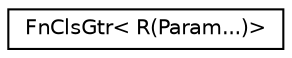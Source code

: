 digraph "Graphical Class Hierarchy"
{
 // LATEX_PDF_SIZE
  edge [fontname="Helvetica",fontsize="10",labelfontname="Helvetica",labelfontsize="10"];
  node [fontname="Helvetica",fontsize="10",shape=record];
  rankdir="LR";
  Node0 [label="FnClsGtr\< R(Param...)\>",height=0.2,width=0.4,color="black", fillcolor="white", style="filled",URL="$classFnClsGtr_3_01R_07Param_8_8_8_08_4.html",tooltip=" "];
}
